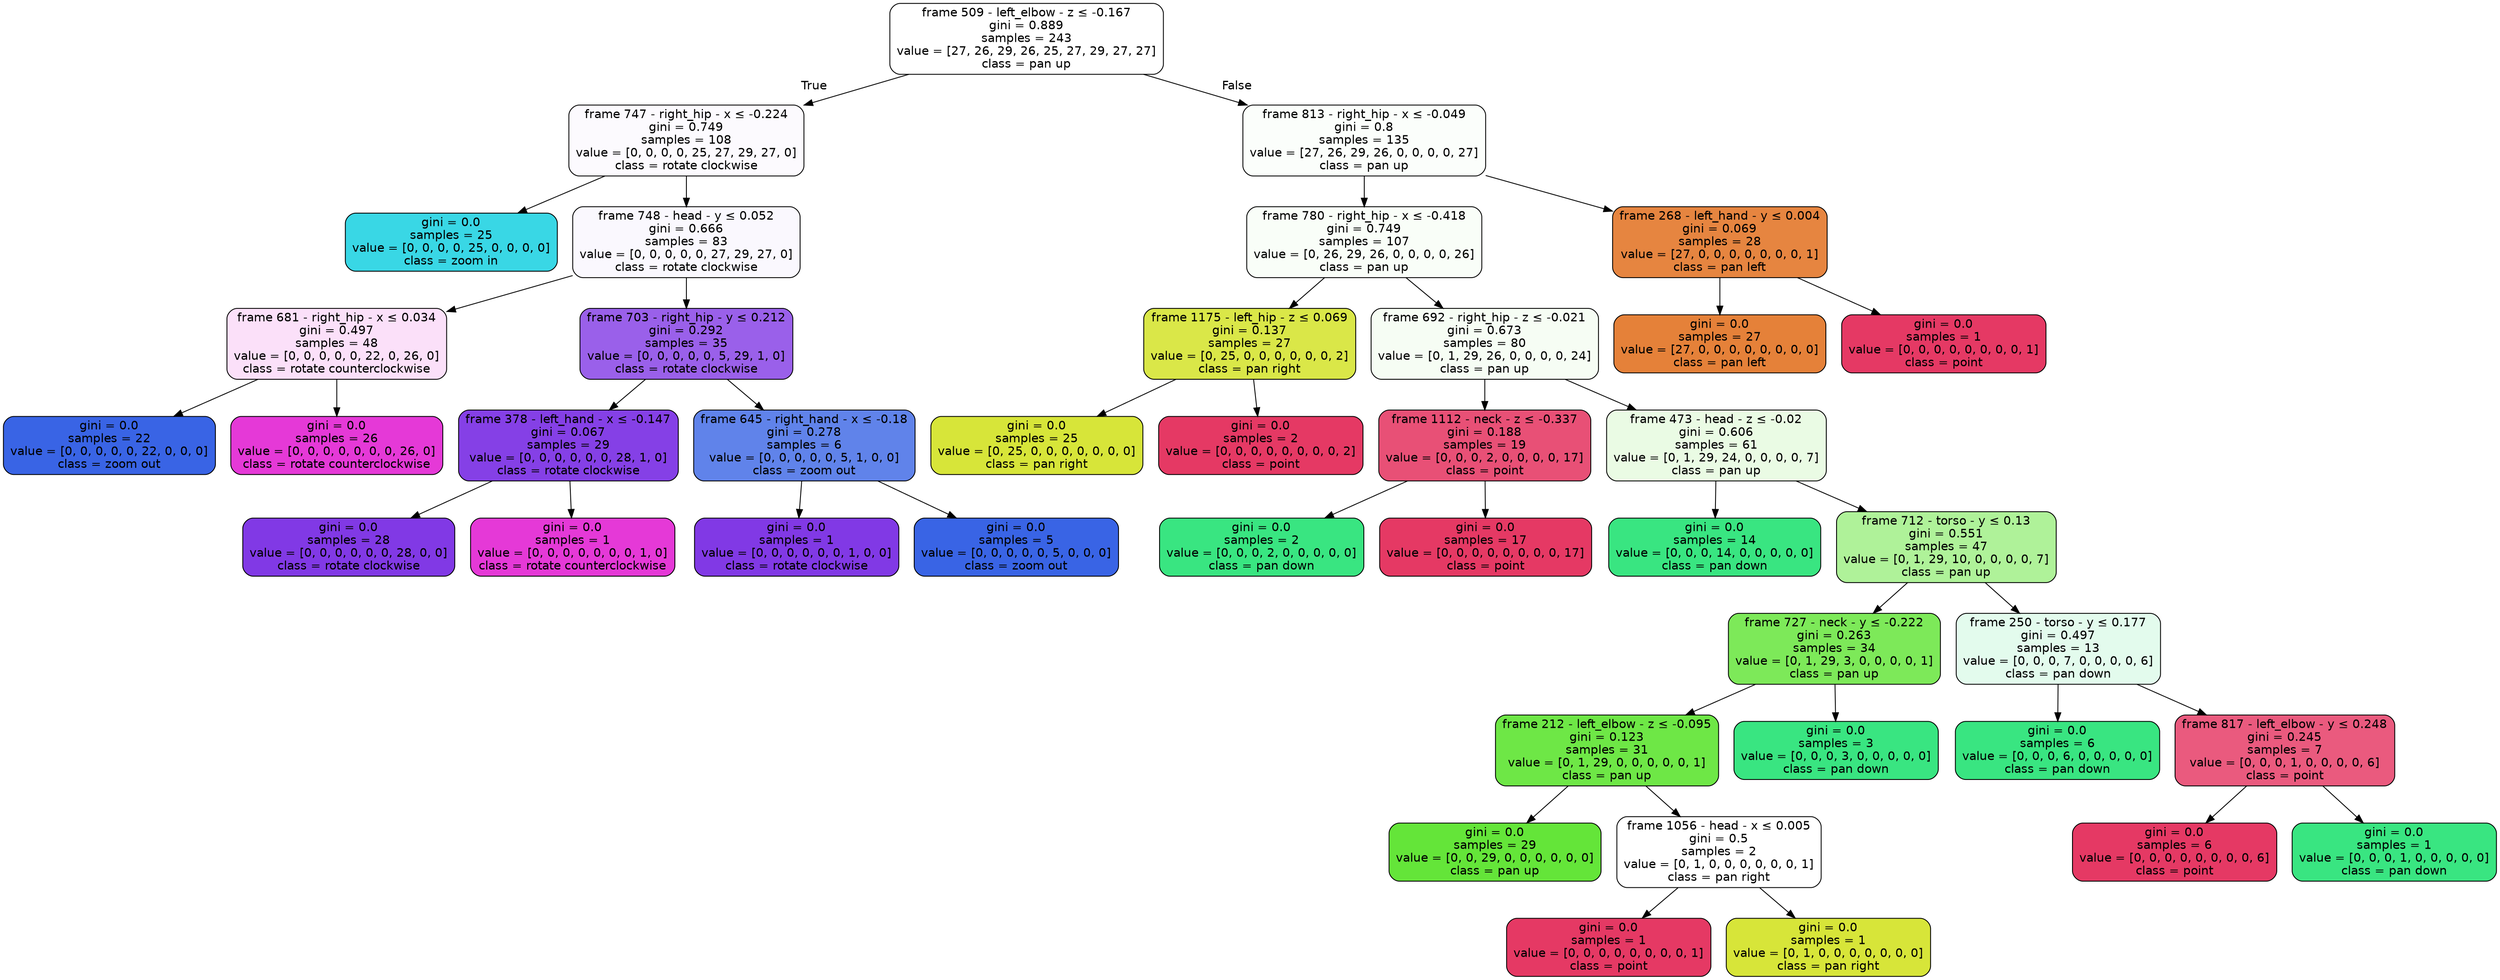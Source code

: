 digraph Tree {
node [shape=box, style="filled, rounded", color="black", fontname=helvetica] ;
edge [fontname=helvetica] ;
0 [label=<frame 509 - left_elbow - z &le; -0.167<br/>gini = 0.889<br/>samples = 243<br/>value = [27, 26, 29, 26, 25, 27, 29, 27, 27]<br/>class = pan up>, fillcolor="#64e53900"] ;
1 [label=<frame 747 - right_hip - x &le; -0.224<br/>gini = 0.749<br/>samples = 108<br/>value = [0, 0, 0, 0, 25, 27, 29, 27, 0]<br/>class = rotate clockwise>, fillcolor="#8139e506"] ;
0 -> 1 [labeldistance=2.5, labelangle=45, headlabel="True"] ;
2 [label=<gini = 0.0<br/>samples = 25<br/>value = [0, 0, 0, 0, 25, 0, 0, 0, 0]<br/>class = zoom in>, fillcolor="#39d7e5ff"] ;
1 -> 2 ;
3 [label=<frame 748 - head - y &le; 0.052<br/>gini = 0.666<br/>samples = 83<br/>value = [0, 0, 0, 0, 0, 27, 29, 27, 0]<br/>class = rotate clockwise>, fillcolor="#8139e509"] ;
1 -> 3 ;
4 [label=<frame 681 - right_hip - x &le; 0.034<br/>gini = 0.497<br/>samples = 48<br/>value = [0, 0, 0, 0, 0, 22, 0, 26, 0]<br/>class = rotate counterclockwise>, fillcolor="#e539d727"] ;
3 -> 4 ;
5 [label=<gini = 0.0<br/>samples = 22<br/>value = [0, 0, 0, 0, 0, 22, 0, 0, 0]<br/>class = zoom out>, fillcolor="#3964e5ff"] ;
4 -> 5 ;
6 [label=<gini = 0.0<br/>samples = 26<br/>value = [0, 0, 0, 0, 0, 0, 0, 26, 0]<br/>class = rotate counterclockwise>, fillcolor="#e539d7ff"] ;
4 -> 6 ;
7 [label=<frame 703 - right_hip - y &le; 0.212<br/>gini = 0.292<br/>samples = 35<br/>value = [0, 0, 0, 0, 0, 5, 29, 1, 0]<br/>class = rotate clockwise>, fillcolor="#8139e5cc"] ;
3 -> 7 ;
8 [label=<frame 378 - left_hand - x &le; -0.147<br/>gini = 0.067<br/>samples = 29<br/>value = [0, 0, 0, 0, 0, 0, 28, 1, 0]<br/>class = rotate clockwise>, fillcolor="#8139e5f6"] ;
7 -> 8 ;
9 [label=<gini = 0.0<br/>samples = 28<br/>value = [0, 0, 0, 0, 0, 0, 28, 0, 0]<br/>class = rotate clockwise>, fillcolor="#8139e5ff"] ;
8 -> 9 ;
10 [label=<gini = 0.0<br/>samples = 1<br/>value = [0, 0, 0, 0, 0, 0, 0, 1, 0]<br/>class = rotate counterclockwise>, fillcolor="#e539d7ff"] ;
8 -> 10 ;
11 [label=<frame 645 - right_hand - x &le; -0.18<br/>gini = 0.278<br/>samples = 6<br/>value = [0, 0, 0, 0, 0, 5, 1, 0, 0]<br/>class = zoom out>, fillcolor="#3964e5cc"] ;
7 -> 11 ;
12 [label=<gini = 0.0<br/>samples = 1<br/>value = [0, 0, 0, 0, 0, 0, 1, 0, 0]<br/>class = rotate clockwise>, fillcolor="#8139e5ff"] ;
11 -> 12 ;
13 [label=<gini = 0.0<br/>samples = 5<br/>value = [0, 0, 0, 0, 0, 5, 0, 0, 0]<br/>class = zoom out>, fillcolor="#3964e5ff"] ;
11 -> 13 ;
14 [label=<frame 813 - right_hip - x &le; -0.049<br/>gini = 0.8<br/>samples = 135<br/>value = [27, 26, 29, 26, 0, 0, 0, 0, 27]<br/>class = pan up>, fillcolor="#64e53905"] ;
0 -> 14 [labeldistance=2.5, labelangle=-45, headlabel="False"] ;
15 [label=<frame 780 - right_hip - x &le; -0.418<br/>gini = 0.749<br/>samples = 107<br/>value = [0, 26, 29, 26, 0, 0, 0, 0, 26]<br/>class = pan up>, fillcolor="#64e53909"] ;
14 -> 15 ;
16 [label=<frame 1175 - left_hip - z &le; 0.069<br/>gini = 0.137<br/>samples = 27<br/>value = [0, 25, 0, 0, 0, 0, 0, 0, 2]<br/>class = pan right>, fillcolor="#d7e539eb"] ;
15 -> 16 ;
17 [label=<gini = 0.0<br/>samples = 25<br/>value = [0, 25, 0, 0, 0, 0, 0, 0, 0]<br/>class = pan right>, fillcolor="#d7e539ff"] ;
16 -> 17 ;
18 [label=<gini = 0.0<br/>samples = 2<br/>value = [0, 0, 0, 0, 0, 0, 0, 0, 2]<br/>class = point>, fillcolor="#e53964ff"] ;
16 -> 18 ;
19 [label=<frame 692 - right_hip - z &le; -0.021<br/>gini = 0.673<br/>samples = 80<br/>value = [0, 1, 29, 26, 0, 0, 0, 0, 24]<br/>class = pan up>, fillcolor="#64e5390e"] ;
15 -> 19 ;
20 [label=<frame 1112 - neck - z &le; -0.337<br/>gini = 0.188<br/>samples = 19<br/>value = [0, 0, 0, 2, 0, 0, 0, 0, 17]<br/>class = point>, fillcolor="#e53964e1"] ;
19 -> 20 ;
21 [label=<gini = 0.0<br/>samples = 2<br/>value = [0, 0, 0, 2, 0, 0, 0, 0, 0]<br/>class = pan down>, fillcolor="#39e581ff"] ;
20 -> 21 ;
22 [label=<gini = 0.0<br/>samples = 17<br/>value = [0, 0, 0, 0, 0, 0, 0, 0, 17]<br/>class = point>, fillcolor="#e53964ff"] ;
20 -> 22 ;
23 [label=<frame 473 - head - z &le; -0.02<br/>gini = 0.606<br/>samples = 61<br/>value = [0, 1, 29, 24, 0, 0, 0, 0, 7]<br/>class = pan up>, fillcolor="#64e53922"] ;
19 -> 23 ;
24 [label=<gini = 0.0<br/>samples = 14<br/>value = [0, 0, 0, 14, 0, 0, 0, 0, 0]<br/>class = pan down>, fillcolor="#39e581ff"] ;
23 -> 24 ;
25 [label=<frame 712 - torso - y &le; 0.13<br/>gini = 0.551<br/>samples = 47<br/>value = [0, 1, 29, 10, 0, 0, 0, 0, 7]<br/>class = pan up>, fillcolor="#64e53983"] ;
23 -> 25 ;
26 [label=<frame 727 - neck - y &le; -0.222<br/>gini = 0.263<br/>samples = 34<br/>value = [0, 1, 29, 3, 0, 0, 0, 0, 1]<br/>class = pan up>, fillcolor="#64e539d6"] ;
25 -> 26 ;
27 [label=<frame 212 - left_elbow - z &le; -0.095<br/>gini = 0.123<br/>samples = 31<br/>value = [0, 1, 29, 0, 0, 0, 0, 0, 1]<br/>class = pan up>, fillcolor="#64e539ee"] ;
26 -> 27 ;
28 [label=<gini = 0.0<br/>samples = 29<br/>value = [0, 0, 29, 0, 0, 0, 0, 0, 0]<br/>class = pan up>, fillcolor="#64e539ff"] ;
27 -> 28 ;
29 [label=<frame 1056 - head - x &le; 0.005<br/>gini = 0.5<br/>samples = 2<br/>value = [0, 1, 0, 0, 0, 0, 0, 0, 1]<br/>class = pan right>, fillcolor="#d7e53900"] ;
27 -> 29 ;
30 [label=<gini = 0.0<br/>samples = 1<br/>value = [0, 0, 0, 0, 0, 0, 0, 0, 1]<br/>class = point>, fillcolor="#e53964ff"] ;
29 -> 30 ;
31 [label=<gini = 0.0<br/>samples = 1<br/>value = [0, 1, 0, 0, 0, 0, 0, 0, 0]<br/>class = pan right>, fillcolor="#d7e539ff"] ;
29 -> 31 ;
32 [label=<gini = 0.0<br/>samples = 3<br/>value = [0, 0, 0, 3, 0, 0, 0, 0, 0]<br/>class = pan down>, fillcolor="#39e581ff"] ;
26 -> 32 ;
33 [label=<frame 250 - torso - y &le; 0.177<br/>gini = 0.497<br/>samples = 13<br/>value = [0, 0, 0, 7, 0, 0, 0, 0, 6]<br/>class = pan down>, fillcolor="#39e58124"] ;
25 -> 33 ;
34 [label=<gini = 0.0<br/>samples = 6<br/>value = [0, 0, 0, 6, 0, 0, 0, 0, 0]<br/>class = pan down>, fillcolor="#39e581ff"] ;
33 -> 34 ;
35 [label=<frame 817 - left_elbow - y &le; 0.248<br/>gini = 0.245<br/>samples = 7<br/>value = [0, 0, 0, 1, 0, 0, 0, 0, 6]<br/>class = point>, fillcolor="#e53964d4"] ;
33 -> 35 ;
36 [label=<gini = 0.0<br/>samples = 6<br/>value = [0, 0, 0, 0, 0, 0, 0, 0, 6]<br/>class = point>, fillcolor="#e53964ff"] ;
35 -> 36 ;
37 [label=<gini = 0.0<br/>samples = 1<br/>value = [0, 0, 0, 1, 0, 0, 0, 0, 0]<br/>class = pan down>, fillcolor="#39e581ff"] ;
35 -> 37 ;
38 [label=<frame 268 - left_hand - y &le; 0.004<br/>gini = 0.069<br/>samples = 28<br/>value = [27, 0, 0, 0, 0, 0, 0, 0, 1]<br/>class = pan left>, fillcolor="#e58139f6"] ;
14 -> 38 ;
39 [label=<gini = 0.0<br/>samples = 27<br/>value = [27, 0, 0, 0, 0, 0, 0, 0, 0]<br/>class = pan left>, fillcolor="#e58139ff"] ;
38 -> 39 ;
40 [label=<gini = 0.0<br/>samples = 1<br/>value = [0, 0, 0, 0, 0, 0, 0, 0, 1]<br/>class = point>, fillcolor="#e53964ff"] ;
38 -> 40 ;
}